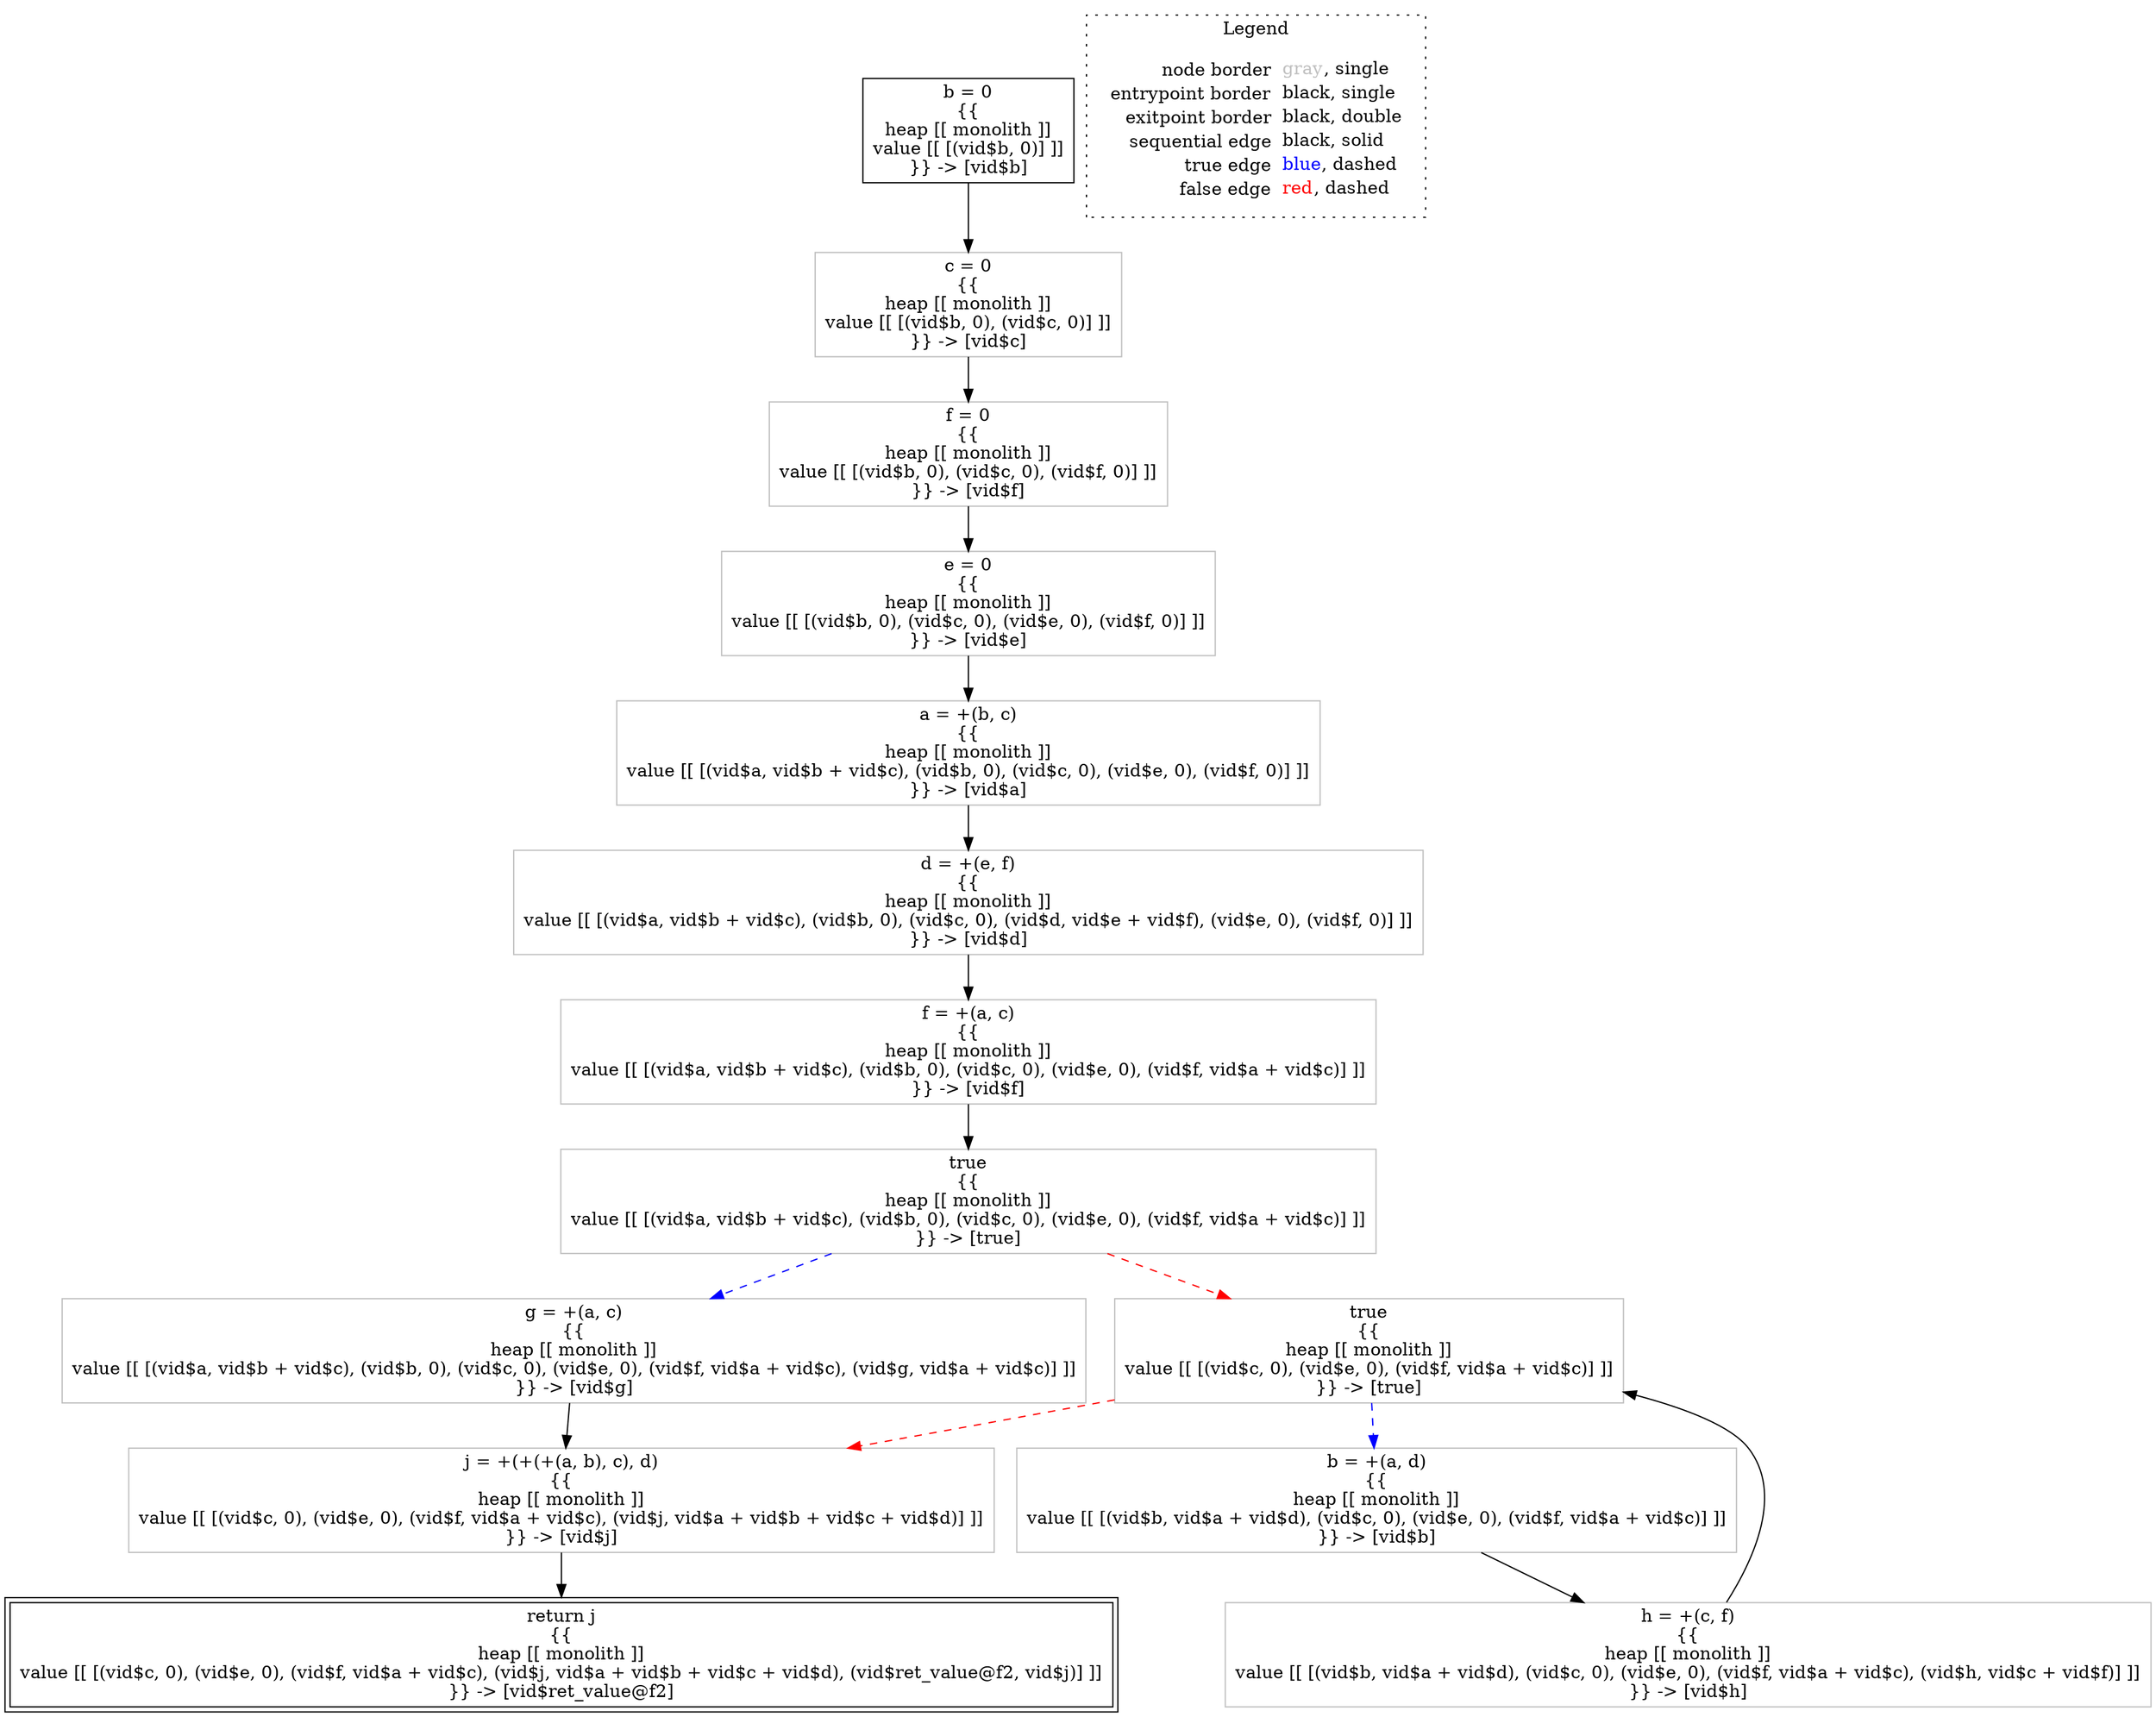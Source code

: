 digraph {
	"node0" [shape="rect",color="black",label=<b = 0<BR/>{{<BR/>heap [[ monolith ]]<BR/>value [[ [(vid$b, 0)] ]]<BR/>}} -&gt; [vid$b]>];
	"node1" [shape="rect",color="gray",label=<g = +(a, c)<BR/>{{<BR/>heap [[ monolith ]]<BR/>value [[ [(vid$a, vid$b + vid$c), (vid$b, 0), (vid$c, 0), (vid$e, 0), (vid$f, vid$a + vid$c), (vid$g, vid$a + vid$c)] ]]<BR/>}} -&gt; [vid$g]>];
	"node2" [shape="rect",color="gray",label=<c = 0<BR/>{{<BR/>heap [[ monolith ]]<BR/>value [[ [(vid$b, 0), (vid$c, 0)] ]]<BR/>}} -&gt; [vid$c]>];
	"node3" [shape="rect",color="gray",label=<e = 0<BR/>{{<BR/>heap [[ monolith ]]<BR/>value [[ [(vid$b, 0), (vid$c, 0), (vid$e, 0), (vid$f, 0)] ]]<BR/>}} -&gt; [vid$e]>];
	"node4" [shape="rect",color="gray",label=<d = +(e, f)<BR/>{{<BR/>heap [[ monolith ]]<BR/>value [[ [(vid$a, vid$b + vid$c), (vid$b, 0), (vid$c, 0), (vid$d, vid$e + vid$f), (vid$e, 0), (vid$f, 0)] ]]<BR/>}} -&gt; [vid$d]>];
	"node5" [shape="rect",color="gray",label=<a = +(b, c)<BR/>{{<BR/>heap [[ monolith ]]<BR/>value [[ [(vid$a, vid$b + vid$c), (vid$b, 0), (vid$c, 0), (vid$e, 0), (vid$f, 0)] ]]<BR/>}} -&gt; [vid$a]>];
	"node6" [shape="rect",color="gray",label=<f = +(a, c)<BR/>{{<BR/>heap [[ monolith ]]<BR/>value [[ [(vid$a, vid$b + vid$c), (vid$b, 0), (vid$c, 0), (vid$e, 0), (vid$f, vid$a + vid$c)] ]]<BR/>}} -&gt; [vid$f]>];
	"node7" [shape="rect",color="black",peripheries="2",label=<return j<BR/>{{<BR/>heap [[ monolith ]]<BR/>value [[ [(vid$c, 0), (vid$e, 0), (vid$f, vid$a + vid$c), (vid$j, vid$a + vid$b + vid$c + vid$d), (vid$ret_value@f2, vid$j)] ]]<BR/>}} -&gt; [vid$ret_value@f2]>];
	"node8" [shape="rect",color="gray",label=<true<BR/>{{<BR/>heap [[ monolith ]]<BR/>value [[ [(vid$a, vid$b + vid$c), (vid$b, 0), (vid$c, 0), (vid$e, 0), (vid$f, vid$a + vid$c)] ]]<BR/>}} -&gt; [true]>];
	"node9" [shape="rect",color="gray",label=<f = 0<BR/>{{<BR/>heap [[ monolith ]]<BR/>value [[ [(vid$b, 0), (vid$c, 0), (vid$f, 0)] ]]<BR/>}} -&gt; [vid$f]>];
	"node10" [shape="rect",color="gray",label=<true<BR/>{{<BR/>heap [[ monolith ]]<BR/>value [[ [(vid$c, 0), (vid$e, 0), (vid$f, vid$a + vid$c)] ]]<BR/>}} -&gt; [true]>];
	"node11" [shape="rect",color="gray",label=<h = +(c, f)<BR/>{{<BR/>heap [[ monolith ]]<BR/>value [[ [(vid$b, vid$a + vid$d), (vid$c, 0), (vid$e, 0), (vid$f, vid$a + vid$c), (vid$h, vid$c + vid$f)] ]]<BR/>}} -&gt; [vid$h]>];
	"node12" [shape="rect",color="gray",label=<j = +(+(+(a, b), c), d)<BR/>{{<BR/>heap [[ monolith ]]<BR/>value [[ [(vid$c, 0), (vid$e, 0), (vid$f, vid$a + vid$c), (vid$j, vid$a + vid$b + vid$c + vid$d)] ]]<BR/>}} -&gt; [vid$j]>];
	"node13" [shape="rect",color="gray",label=<b = +(a, d)<BR/>{{<BR/>heap [[ monolith ]]<BR/>value [[ [(vid$b, vid$a + vid$d), (vid$c, 0), (vid$e, 0), (vid$f, vid$a + vid$c)] ]]<BR/>}} -&gt; [vid$b]>];
	"node1" -> "node12" [color="black"];
	"node0" -> "node2" [color="black"];
	"node2" -> "node9" [color="black"];
	"node3" -> "node5" [color="black"];
	"node4" -> "node6" [color="black"];
	"node5" -> "node4" [color="black"];
	"node6" -> "node8" [color="black"];
	"node8" -> "node1" [color="blue",style="dashed"];
	"node8" -> "node10" [color="red",style="dashed"];
	"node9" -> "node3" [color="black"];
	"node10" -> "node12" [color="red",style="dashed"];
	"node10" -> "node13" [color="blue",style="dashed"];
	"node11" -> "node10" [color="black"];
	"node12" -> "node7" [color="black"];
	"node13" -> "node11" [color="black"];
subgraph cluster_legend {
	label="Legend";
	style=dotted;
	node [shape=plaintext];
	"legend" [label=<<table border="0" cellpadding="2" cellspacing="0" cellborder="0"><tr><td align="right">node border&nbsp;</td><td align="left"><font color="gray">gray</font>, single</td></tr><tr><td align="right">entrypoint border&nbsp;</td><td align="left"><font color="black">black</font>, single</td></tr><tr><td align="right">exitpoint border&nbsp;</td><td align="left"><font color="black">black</font>, double</td></tr><tr><td align="right">sequential edge&nbsp;</td><td align="left"><font color="black">black</font>, solid</td></tr><tr><td align="right">true edge&nbsp;</td><td align="left"><font color="blue">blue</font>, dashed</td></tr><tr><td align="right">false edge&nbsp;</td><td align="left"><font color="red">red</font>, dashed</td></tr></table>>];
}

}
